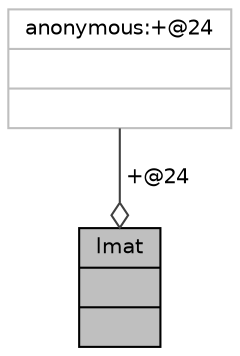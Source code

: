 digraph "lmat"
{
 // INTERACTIVE_SVG=YES
  bgcolor="transparent";
  edge [fontname="Helvetica",fontsize="10",labelfontname="Helvetica",labelfontsize="10"];
  node [fontname="Helvetica",fontsize="10",shape=record];
  Node24 [label="{lmat\n||}",height=0.2,width=0.4,color="black", fillcolor="grey75", style="filled", fontcolor="black"];
  Node25 -> Node24 [color="grey25",fontsize="10",style="solid",label=" +@24" ,arrowhead="odiamond",fontname="Helvetica"];
  Node25 [label="{anonymous:+@24\n||}",height=0.2,width=0.4,color="grey75"];
}
